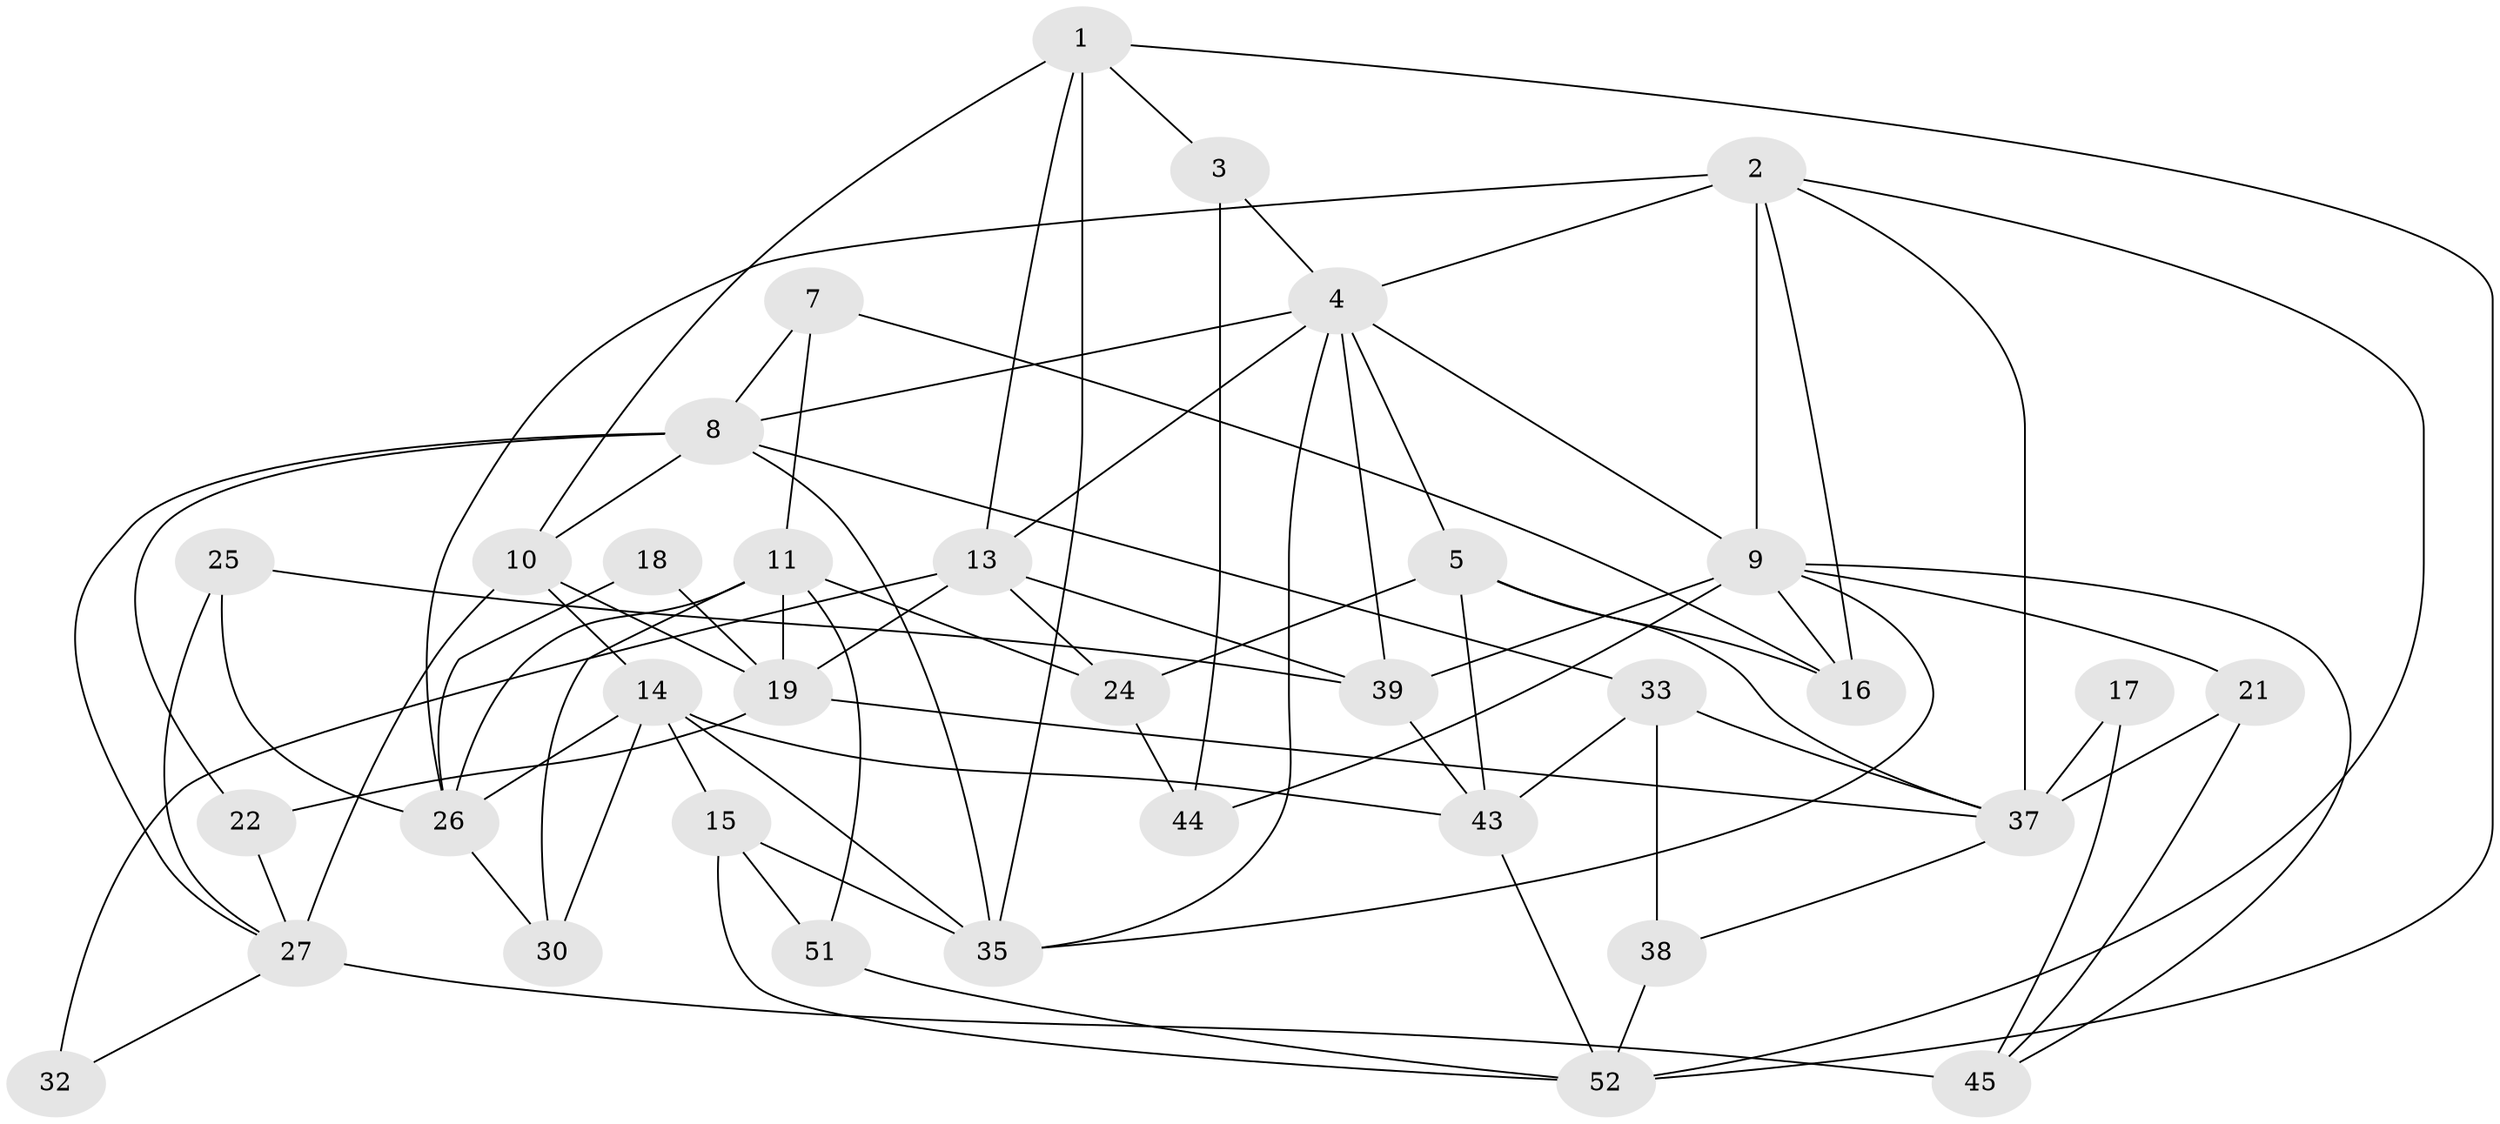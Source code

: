 // Generated by graph-tools (version 1.1) at 2025/24/03/03/25 07:24:01]
// undirected, 35 vertices, 81 edges
graph export_dot {
graph [start="1"]
  node [color=gray90,style=filled];
  1 [super="+36"];
  2 [super="+47"];
  3;
  4 [super="+40"];
  5 [super="+6"];
  7;
  8 [super="+12"];
  9 [super="+29"];
  10;
  11 [super="+28"];
  13 [super="+20"];
  14 [super="+34"];
  15;
  16 [super="+31"];
  17;
  18;
  19 [super="+54"];
  21 [super="+23"];
  22;
  24;
  25;
  26 [super="+49"];
  27 [super="+41"];
  30;
  32;
  33;
  35 [super="+50"];
  37 [super="+42"];
  38;
  39 [super="+55"];
  43 [super="+48"];
  44;
  45 [super="+46"];
  51;
  52 [super="+53"];
  1 -- 52;
  1 -- 3;
  1 -- 35;
  1 -- 10;
  1 -- 13;
  2 -- 9;
  2 -- 26 [weight=2];
  2 -- 37;
  2 -- 4;
  2 -- 52;
  2 -- 16;
  3 -- 4;
  3 -- 44;
  4 -- 39;
  4 -- 9;
  4 -- 8;
  4 -- 13;
  4 -- 5;
  4 -- 35;
  5 -- 43 [weight=2];
  5 -- 16;
  5 -- 37;
  5 -- 24;
  7 -- 16;
  7 -- 8;
  7 -- 11;
  8 -- 33;
  8 -- 27;
  8 -- 35;
  8 -- 22;
  8 -- 10;
  9 -- 44;
  9 -- 16;
  9 -- 35;
  9 -- 39;
  9 -- 45;
  9 -- 21;
  10 -- 14;
  10 -- 27;
  10 -- 19;
  11 -- 26 [weight=2];
  11 -- 19;
  11 -- 51;
  11 -- 24;
  11 -- 30;
  13 -- 39;
  13 -- 32;
  13 -- 24;
  13 -- 19;
  14 -- 26;
  14 -- 43;
  14 -- 35;
  14 -- 30;
  14 -- 15;
  15 -- 35;
  15 -- 51;
  15 -- 52;
  17 -- 45;
  17 -- 37;
  18 -- 26;
  18 -- 19;
  19 -- 22;
  19 -- 37;
  21 -- 37;
  21 -- 45;
  22 -- 27;
  24 -- 44;
  25 -- 26;
  25 -- 27;
  25 -- 39;
  26 -- 30;
  27 -- 32;
  27 -- 45 [weight=3];
  33 -- 43;
  33 -- 38;
  33 -- 37;
  37 -- 38;
  38 -- 52;
  39 -- 43;
  43 -- 52;
  51 -- 52;
}
